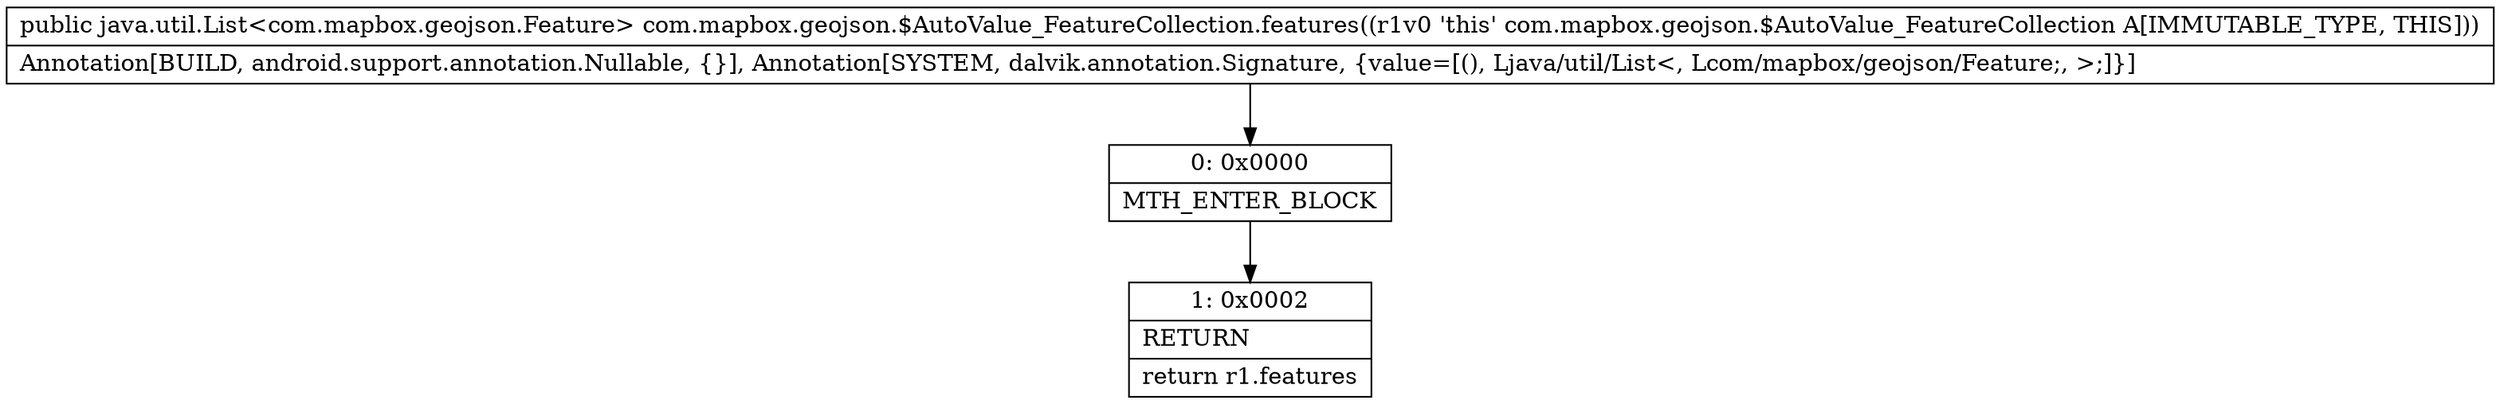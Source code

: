 digraph "CFG forcom.mapbox.geojson.$AutoValue_FeatureCollection.features()Ljava\/util\/List;" {
Node_0 [shape=record,label="{0\:\ 0x0000|MTH_ENTER_BLOCK\l}"];
Node_1 [shape=record,label="{1\:\ 0x0002|RETURN\l|return r1.features\l}"];
MethodNode[shape=record,label="{public java.util.List\<com.mapbox.geojson.Feature\> com.mapbox.geojson.$AutoValue_FeatureCollection.features((r1v0 'this' com.mapbox.geojson.$AutoValue_FeatureCollection A[IMMUTABLE_TYPE, THIS]))  | Annotation[BUILD, android.support.annotation.Nullable, \{\}], Annotation[SYSTEM, dalvik.annotation.Signature, \{value=[(), Ljava\/util\/List\<, Lcom\/mapbox\/geojson\/Feature;, \>;]\}]\l}"];
MethodNode -> Node_0;
Node_0 -> Node_1;
}

